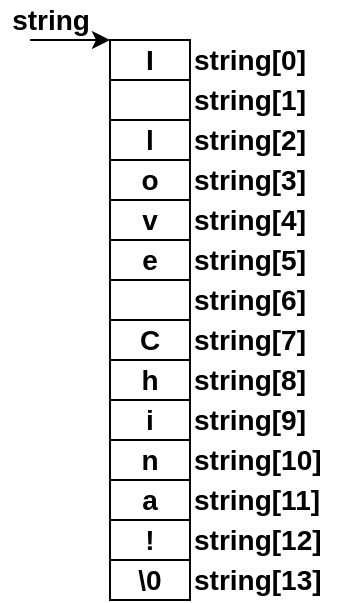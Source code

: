 <mxfile version="14.5.1" type="device"><diagram id="Y9T1SDnghHEOF5oa1Ao2" name="第 1 页"><mxGraphModel dx="1186" dy="672" grid="1" gridSize="10" guides="1" tooltips="1" connect="1" arrows="1" fold="1" page="1" pageScale="1" pageWidth="827" pageHeight="1169" math="0" shadow="0"><root><mxCell id="0"/><mxCell id="1" parent="0"/><mxCell id="4PDr0ypMvqZWZdJtY0RI-1" value="&lt;b&gt;&lt;font style=&quot;font-size: 14px&quot;&gt;I&lt;/font&gt;&lt;/b&gt;" style="rounded=0;whiteSpace=wrap;html=1;" parent="1" vertex="1"><mxGeometry x="240" y="40" width="40" height="20" as="geometry"/></mxCell><mxCell id="4PDr0ypMvqZWZdJtY0RI-2" value="" style="rounded=0;whiteSpace=wrap;html=1;" parent="1" vertex="1"><mxGeometry x="240" y="60" width="40" height="20" as="geometry"/></mxCell><mxCell id="4PDr0ypMvqZWZdJtY0RI-4" value="&lt;span style=&quot;font-size: 14px&quot;&gt;&lt;b&gt;l&lt;/b&gt;&lt;/span&gt;" style="rounded=0;whiteSpace=wrap;html=1;" parent="1" vertex="1"><mxGeometry x="240" y="80" width="40" height="20" as="geometry"/></mxCell><mxCell id="4PDr0ypMvqZWZdJtY0RI-5" value="&lt;b&gt;&lt;font style=&quot;font-size: 14px&quot;&gt;o&lt;/font&gt;&lt;/b&gt;" style="rounded=0;whiteSpace=wrap;html=1;" parent="1" vertex="1"><mxGeometry x="240" y="100" width="40" height="20" as="geometry"/></mxCell><mxCell id="4PDr0ypMvqZWZdJtY0RI-6" value="&lt;b&gt;&lt;font style=&quot;font-size: 14px&quot;&gt;v&lt;/font&gt;&lt;/b&gt;" style="rounded=0;whiteSpace=wrap;html=1;" parent="1" vertex="1"><mxGeometry x="240" y="120" width="40" height="20" as="geometry"/></mxCell><mxCell id="4PDr0ypMvqZWZdJtY0RI-7" value="&lt;b&gt;&lt;font style=&quot;font-size: 14px&quot;&gt;e&lt;/font&gt;&lt;/b&gt;" style="rounded=0;whiteSpace=wrap;html=1;" parent="1" vertex="1"><mxGeometry x="240" y="140" width="40" height="20" as="geometry"/></mxCell><mxCell id="4PDr0ypMvqZWZdJtY0RI-8" value="" style="rounded=0;whiteSpace=wrap;html=1;" parent="1" vertex="1"><mxGeometry x="240" y="160" width="40" height="20" as="geometry"/></mxCell><mxCell id="4PDr0ypMvqZWZdJtY0RI-9" value="&lt;b&gt;&lt;font style=&quot;font-size: 14px&quot;&gt;C&lt;/font&gt;&lt;/b&gt;" style="rounded=0;whiteSpace=wrap;html=1;" parent="1" vertex="1"><mxGeometry x="240" y="180" width="40" height="20" as="geometry"/></mxCell><mxCell id="4PDr0ypMvqZWZdJtY0RI-10" value="&lt;b&gt;&lt;font style=&quot;font-size: 14px&quot;&gt;h&lt;/font&gt;&lt;/b&gt;" style="rounded=0;whiteSpace=wrap;html=1;" parent="1" vertex="1"><mxGeometry x="240" y="200" width="40" height="20" as="geometry"/></mxCell><mxCell id="4PDr0ypMvqZWZdJtY0RI-11" value="&lt;b&gt;&lt;font style=&quot;font-size: 14px&quot;&gt;i&lt;/font&gt;&lt;/b&gt;" style="rounded=0;whiteSpace=wrap;html=1;" parent="1" vertex="1"><mxGeometry x="240" y="220" width="40" height="20" as="geometry"/></mxCell><mxCell id="4PDr0ypMvqZWZdJtY0RI-12" value="&lt;b&gt;&lt;font style=&quot;font-size: 14px&quot;&gt;n&lt;/font&gt;&lt;/b&gt;" style="rounded=0;whiteSpace=wrap;html=1;" parent="1" vertex="1"><mxGeometry x="240" y="240" width="40" height="20" as="geometry"/></mxCell><mxCell id="4PDr0ypMvqZWZdJtY0RI-13" value="&lt;b&gt;&lt;font style=&quot;font-size: 14px&quot;&gt;a&lt;/font&gt;&lt;/b&gt;" style="rounded=0;whiteSpace=wrap;html=1;" parent="1" vertex="1"><mxGeometry x="240" y="260" width="40" height="20" as="geometry"/></mxCell><mxCell id="4PDr0ypMvqZWZdJtY0RI-14" value="&lt;b&gt;&lt;font style=&quot;font-size: 14px&quot;&gt;!&lt;/font&gt;&lt;/b&gt;" style="rounded=0;whiteSpace=wrap;html=1;" parent="1" vertex="1"><mxGeometry x="240" y="280" width="40" height="20" as="geometry"/></mxCell><mxCell id="4PDr0ypMvqZWZdJtY0RI-15" value="&lt;b&gt;&lt;font style=&quot;font-size: 14px&quot;&gt;\0&lt;/font&gt;&lt;/b&gt;" style="rounded=0;whiteSpace=wrap;html=1;" parent="1" vertex="1"><mxGeometry x="240" y="300" width="40" height="20" as="geometry"/></mxCell><mxCell id="4PDr0ypMvqZWZdJtY0RI-18" value="" style="endArrow=classic;html=1;entryX=0;entryY=0;entryDx=0;entryDy=0;" parent="1" target="4PDr0ypMvqZWZdJtY0RI-1" edge="1"><mxGeometry width="50" height="50" relative="1" as="geometry"><mxPoint x="200" y="40" as="sourcePoint"/><mxPoint x="230" y="30" as="targetPoint"/></mxGeometry></mxCell><mxCell id="4PDr0ypMvqZWZdJtY0RI-19" value="&lt;b&gt;&lt;font style=&quot;font-size: 14px&quot;&gt;string&lt;/font&gt;&lt;/b&gt;" style="text;html=1;align=center;verticalAlign=middle;resizable=0;points=[];autosize=1;" parent="1" vertex="1"><mxGeometry x="185" y="20" width="50" height="20" as="geometry"/></mxCell><mxCell id="4PDr0ypMvqZWZdJtY0RI-20" value="&lt;b&gt;&lt;font style=&quot;font-size: 14px&quot;&gt;string[0]&lt;/font&gt;&lt;/b&gt;" style="text;html=1;align=left;verticalAlign=middle;resizable=0;points=[];autosize=1;" parent="1" vertex="1"><mxGeometry x="280" y="40" width="70" height="20" as="geometry"/></mxCell><mxCell id="4PDr0ypMvqZWZdJtY0RI-21" value="&lt;b&gt;&lt;font style=&quot;font-size: 14px&quot;&gt;string[1]&lt;/font&gt;&lt;/b&gt;" style="text;html=1;align=left;verticalAlign=middle;resizable=0;points=[];autosize=1;" parent="1" vertex="1"><mxGeometry x="280" y="60" width="70" height="20" as="geometry"/></mxCell><mxCell id="4PDr0ypMvqZWZdJtY0RI-22" value="&lt;b&gt;&lt;font style=&quot;font-size: 14px&quot;&gt;string[2]&lt;/font&gt;&lt;/b&gt;" style="text;html=1;align=left;verticalAlign=middle;resizable=0;points=[];autosize=1;" parent="1" vertex="1"><mxGeometry x="280" y="80" width="70" height="20" as="geometry"/></mxCell><mxCell id="4PDr0ypMvqZWZdJtY0RI-23" value="&lt;b&gt;&lt;font style=&quot;font-size: 14px&quot;&gt;string[3]&lt;/font&gt;&lt;/b&gt;" style="text;html=1;align=left;verticalAlign=middle;resizable=0;points=[];autosize=1;" parent="1" vertex="1"><mxGeometry x="280" y="100" width="70" height="20" as="geometry"/></mxCell><mxCell id="4PDr0ypMvqZWZdJtY0RI-24" value="&lt;b&gt;&lt;font style=&quot;font-size: 14px&quot;&gt;string[4]&lt;/font&gt;&lt;/b&gt;" style="text;html=1;align=left;verticalAlign=middle;resizable=0;points=[];autosize=1;" parent="1" vertex="1"><mxGeometry x="280" y="120" width="70" height="20" as="geometry"/></mxCell><mxCell id="4PDr0ypMvqZWZdJtY0RI-25" value="&lt;b&gt;&lt;font style=&quot;font-size: 14px&quot;&gt;string[5]&lt;/font&gt;&lt;/b&gt;" style="text;html=1;align=left;verticalAlign=middle;resizable=0;points=[];autosize=1;" parent="1" vertex="1"><mxGeometry x="280" y="140" width="70" height="20" as="geometry"/></mxCell><mxCell id="4PDr0ypMvqZWZdJtY0RI-26" value="&lt;b&gt;&lt;font style=&quot;font-size: 14px&quot;&gt;string[6]&lt;/font&gt;&lt;/b&gt;" style="text;html=1;align=left;verticalAlign=middle;resizable=0;points=[];autosize=1;" parent="1" vertex="1"><mxGeometry x="280" y="160" width="70" height="20" as="geometry"/></mxCell><mxCell id="4PDr0ypMvqZWZdJtY0RI-27" value="&lt;b&gt;&lt;font style=&quot;font-size: 14px&quot;&gt;string[7]&lt;/font&gt;&lt;/b&gt;" style="text;html=1;align=left;verticalAlign=middle;resizable=0;points=[];autosize=1;" parent="1" vertex="1"><mxGeometry x="280" y="180" width="70" height="20" as="geometry"/></mxCell><mxCell id="4PDr0ypMvqZWZdJtY0RI-28" value="&lt;b&gt;&lt;font style=&quot;font-size: 14px&quot;&gt;string[8]&lt;/font&gt;&lt;/b&gt;" style="text;html=1;align=left;verticalAlign=middle;resizable=0;points=[];autosize=1;" parent="1" vertex="1"><mxGeometry x="280" y="200" width="70" height="20" as="geometry"/></mxCell><mxCell id="4PDr0ypMvqZWZdJtY0RI-29" value="&lt;b&gt;&lt;font style=&quot;font-size: 14px&quot;&gt;string[9]&lt;/font&gt;&lt;/b&gt;" style="text;html=1;align=left;verticalAlign=middle;resizable=0;points=[];autosize=1;" parent="1" vertex="1"><mxGeometry x="280" y="220" width="70" height="20" as="geometry"/></mxCell><mxCell id="4PDr0ypMvqZWZdJtY0RI-30" value="&lt;b&gt;&lt;font style=&quot;font-size: 14px&quot;&gt;string[10]&lt;/font&gt;&lt;/b&gt;" style="text;html=1;align=left;verticalAlign=middle;resizable=0;points=[];autosize=1;" parent="1" vertex="1"><mxGeometry x="280" y="240" width="80" height="20" as="geometry"/></mxCell><mxCell id="4PDr0ypMvqZWZdJtY0RI-31" value="&lt;b&gt;&lt;font style=&quot;font-size: 14px&quot;&gt;string[11]&lt;/font&gt;&lt;/b&gt;" style="text;html=1;align=left;verticalAlign=middle;resizable=0;points=[];autosize=1;" parent="1" vertex="1"><mxGeometry x="280" y="260" width="80" height="20" as="geometry"/></mxCell><mxCell id="4PDr0ypMvqZWZdJtY0RI-32" value="&lt;b&gt;&lt;font style=&quot;font-size: 14px&quot;&gt;string[12]&lt;/font&gt;&lt;/b&gt;" style="text;html=1;align=left;verticalAlign=middle;resizable=0;points=[];autosize=1;" parent="1" vertex="1"><mxGeometry x="280" y="280" width="80" height="20" as="geometry"/></mxCell><mxCell id="4PDr0ypMvqZWZdJtY0RI-33" value="&lt;b&gt;&lt;font style=&quot;font-size: 14px&quot;&gt;string[13]&lt;/font&gt;&lt;/b&gt;" style="text;html=1;align=left;verticalAlign=middle;resizable=0;points=[];autosize=1;" parent="1" vertex="1"><mxGeometry x="280" y="300" width="80" height="20" as="geometry"/></mxCell></root></mxGraphModel></diagram></mxfile>